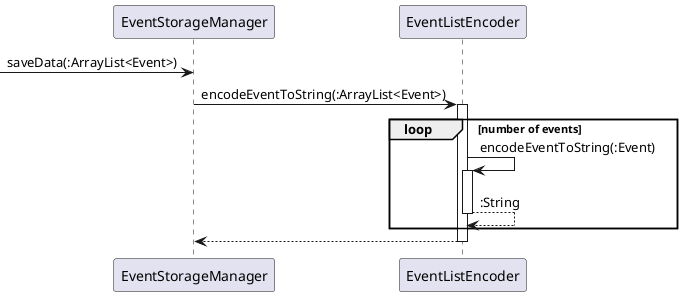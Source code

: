 @startuml

-> EventStorageManager : saveData(:ArrayList<Event>)

EventStorageManager -> EventListEncoder : encodeEventToString(:ArrayList<Event>)
activate EventListEncoder

loop number of events
EventListEncoder -> EventListEncoder : encodeEventToString(:Event)
activate EventListEncoder
EventListEncoder --> EventListEncoder : :String
deactivate EventListEncoder
end loop

EventListEncoder --> EventStorageManager
deactivate EventListEncoder

@enduml